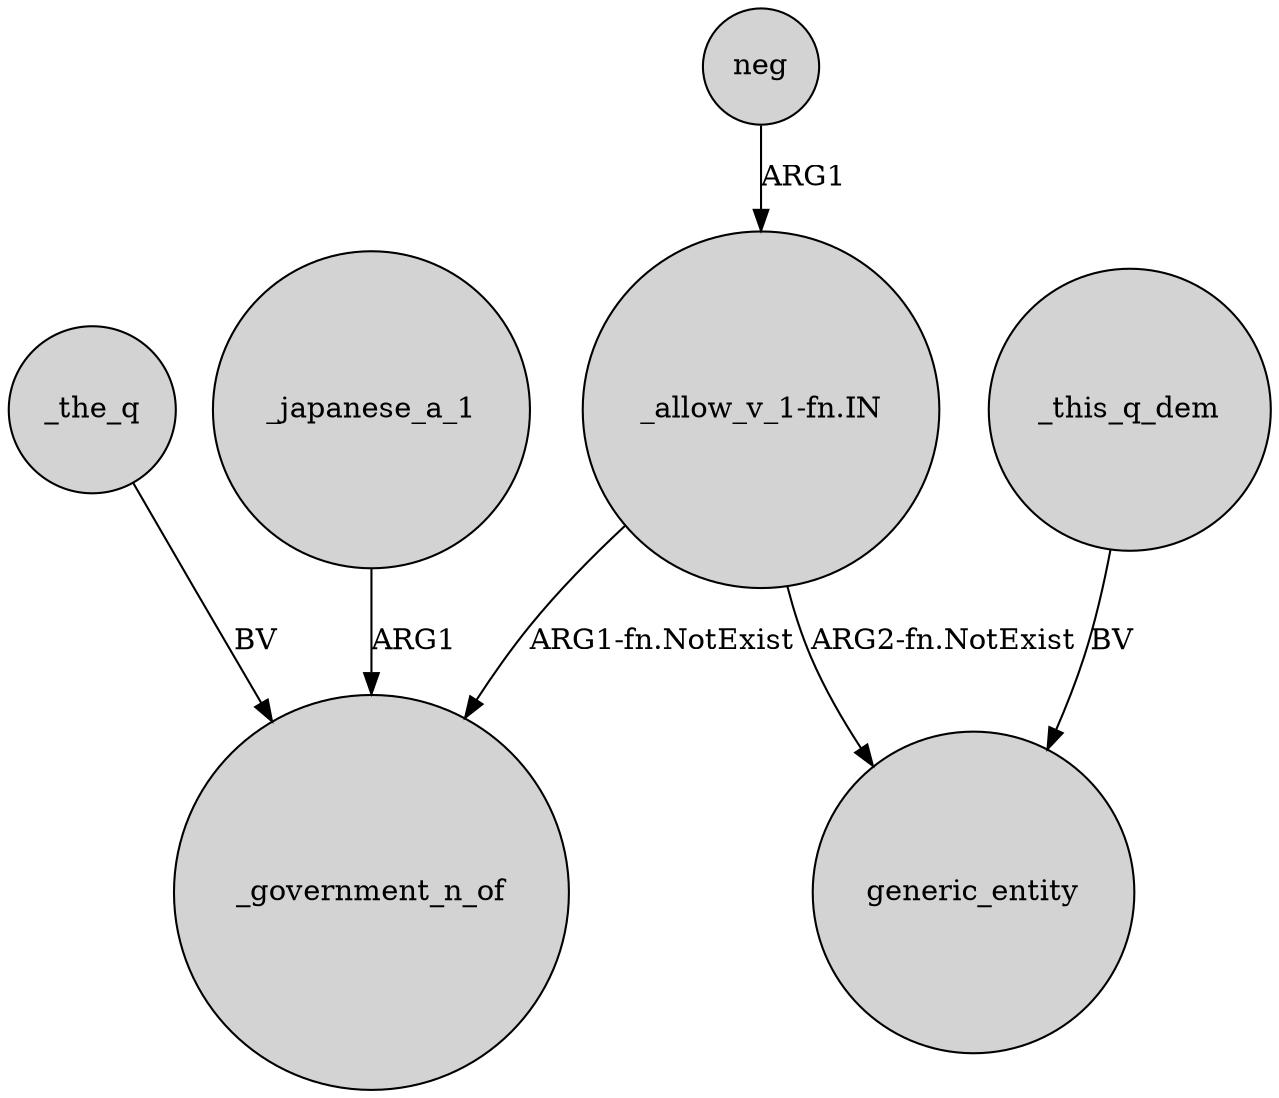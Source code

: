 digraph {
	node [shape=circle style=filled]
	_the_q -> _government_n_of [label=BV]
	_japanese_a_1 -> _government_n_of [label=ARG1]
	_this_q_dem -> generic_entity [label=BV]
	"_allow_v_1-fn.IN" -> _government_n_of [label="ARG1-fn.NotExist"]
	neg -> "_allow_v_1-fn.IN" [label=ARG1]
	"_allow_v_1-fn.IN" -> generic_entity [label="ARG2-fn.NotExist"]
}
